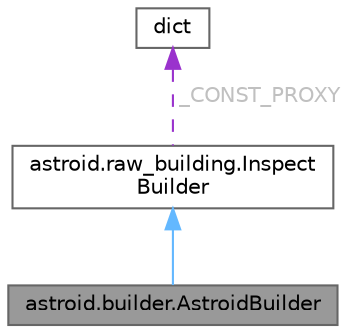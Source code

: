 digraph "astroid.builder.AstroidBuilder"
{
 // LATEX_PDF_SIZE
  bgcolor="transparent";
  edge [fontname=Helvetica,fontsize=10,labelfontname=Helvetica,labelfontsize=10];
  node [fontname=Helvetica,fontsize=10,shape=box,height=0.2,width=0.4];
  Node1 [id="Node000001",label="astroid.builder.AstroidBuilder",height=0.2,width=0.4,color="gray40", fillcolor="grey60", style="filled", fontcolor="black",tooltip=" "];
  Node2 -> Node1 [id="edge1_Node000001_Node000002",dir="back",color="steelblue1",style="solid",tooltip=" "];
  Node2 [id="Node000002",label="astroid.raw_building.Inspect\lBuilder",height=0.2,width=0.4,color="gray40", fillcolor="white", style="filled",URL="$classastroid_1_1raw__building_1_1InspectBuilder.html",tooltip=" "];
  Node3 -> Node2 [id="edge2_Node000002_Node000003",dir="back",color="darkorchid3",style="dashed",tooltip=" ",label=" _CONST_PROXY",fontcolor="grey" ];
  Node3 [id="Node000003",label="dict",height=0.2,width=0.4,color="gray40", fillcolor="white", style="filled",tooltip=" "];
}
